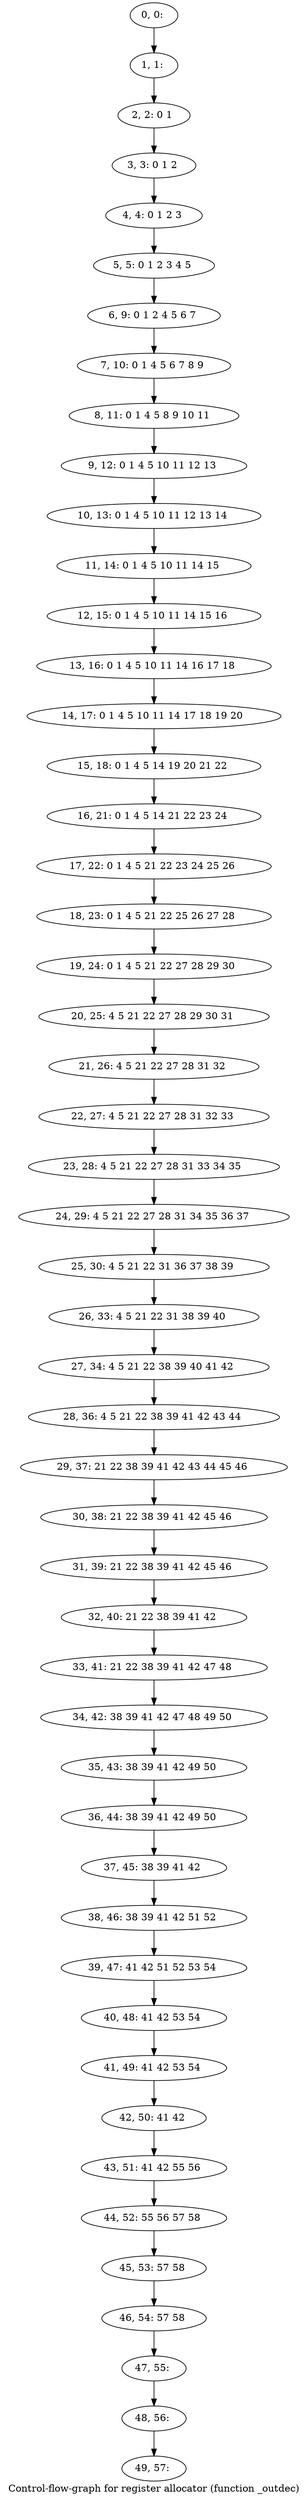 digraph G {
graph [label="Control-flow-graph for register allocator (function _outdec)"]
0[label="0, 0: "];
1[label="1, 1: "];
2[label="2, 2: 0 1 "];
3[label="3, 3: 0 1 2 "];
4[label="4, 4: 0 1 2 3 "];
5[label="5, 5: 0 1 2 3 4 5 "];
6[label="6, 9: 0 1 2 4 5 6 7 "];
7[label="7, 10: 0 1 4 5 6 7 8 9 "];
8[label="8, 11: 0 1 4 5 8 9 10 11 "];
9[label="9, 12: 0 1 4 5 10 11 12 13 "];
10[label="10, 13: 0 1 4 5 10 11 12 13 14 "];
11[label="11, 14: 0 1 4 5 10 11 14 15 "];
12[label="12, 15: 0 1 4 5 10 11 14 15 16 "];
13[label="13, 16: 0 1 4 5 10 11 14 16 17 18 "];
14[label="14, 17: 0 1 4 5 10 11 14 17 18 19 20 "];
15[label="15, 18: 0 1 4 5 14 19 20 21 22 "];
16[label="16, 21: 0 1 4 5 14 21 22 23 24 "];
17[label="17, 22: 0 1 4 5 21 22 23 24 25 26 "];
18[label="18, 23: 0 1 4 5 21 22 25 26 27 28 "];
19[label="19, 24: 0 1 4 5 21 22 27 28 29 30 "];
20[label="20, 25: 4 5 21 22 27 28 29 30 31 "];
21[label="21, 26: 4 5 21 22 27 28 31 32 "];
22[label="22, 27: 4 5 21 22 27 28 31 32 33 "];
23[label="23, 28: 4 5 21 22 27 28 31 33 34 35 "];
24[label="24, 29: 4 5 21 22 27 28 31 34 35 36 37 "];
25[label="25, 30: 4 5 21 22 31 36 37 38 39 "];
26[label="26, 33: 4 5 21 22 31 38 39 40 "];
27[label="27, 34: 4 5 21 22 38 39 40 41 42 "];
28[label="28, 36: 4 5 21 22 38 39 41 42 43 44 "];
29[label="29, 37: 21 22 38 39 41 42 43 44 45 46 "];
30[label="30, 38: 21 22 38 39 41 42 45 46 "];
31[label="31, 39: 21 22 38 39 41 42 45 46 "];
32[label="32, 40: 21 22 38 39 41 42 "];
33[label="33, 41: 21 22 38 39 41 42 47 48 "];
34[label="34, 42: 38 39 41 42 47 48 49 50 "];
35[label="35, 43: 38 39 41 42 49 50 "];
36[label="36, 44: 38 39 41 42 49 50 "];
37[label="37, 45: 38 39 41 42 "];
38[label="38, 46: 38 39 41 42 51 52 "];
39[label="39, 47: 41 42 51 52 53 54 "];
40[label="40, 48: 41 42 53 54 "];
41[label="41, 49: 41 42 53 54 "];
42[label="42, 50: 41 42 "];
43[label="43, 51: 41 42 55 56 "];
44[label="44, 52: 55 56 57 58 "];
45[label="45, 53: 57 58 "];
46[label="46, 54: 57 58 "];
47[label="47, 55: "];
48[label="48, 56: "];
49[label="49, 57: "];
0->1 ;
1->2 ;
2->3 ;
3->4 ;
4->5 ;
5->6 ;
6->7 ;
7->8 ;
8->9 ;
9->10 ;
10->11 ;
11->12 ;
12->13 ;
13->14 ;
14->15 ;
15->16 ;
16->17 ;
17->18 ;
18->19 ;
19->20 ;
20->21 ;
21->22 ;
22->23 ;
23->24 ;
24->25 ;
25->26 ;
26->27 ;
27->28 ;
28->29 ;
29->30 ;
30->31 ;
31->32 ;
32->33 ;
33->34 ;
34->35 ;
35->36 ;
36->37 ;
37->38 ;
38->39 ;
39->40 ;
40->41 ;
41->42 ;
42->43 ;
43->44 ;
44->45 ;
45->46 ;
46->47 ;
47->48 ;
48->49 ;
}
